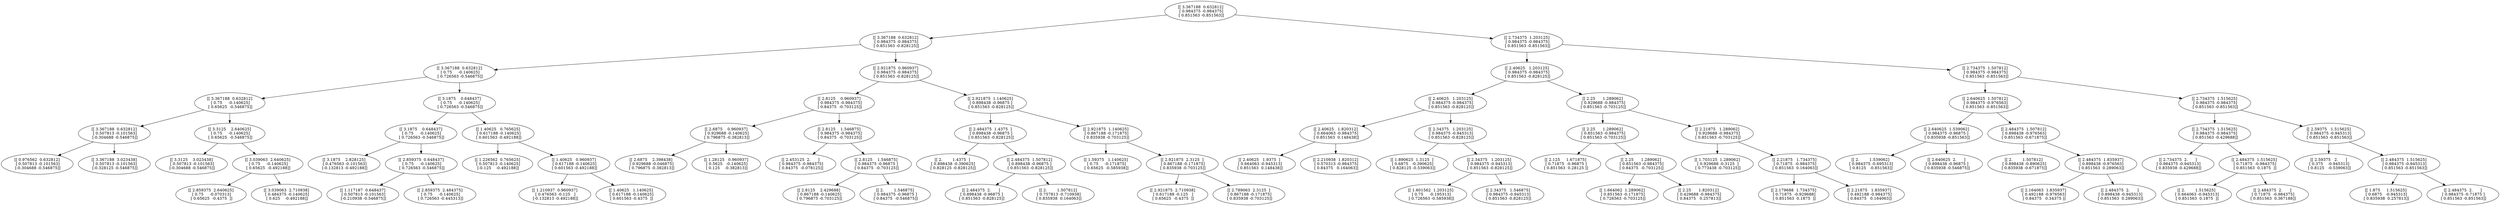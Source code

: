 digraph {
	<littleengine.experimental.bvh.BVH object at 0x7ff80e5e0eb0> [label="[[ 3.367188  0.632812]
 [ 0.984375 -0.984375]
 [ 0.851563 -0.851563]]"]
	<littleengine.experimental.bvh.BVH object at 0x7ff80e5ded70> [label="[[ 3.367188  0.632812]
 [ 0.984375 -0.984375]
 [ 0.851563 -0.828125]]"]
	<littleengine.experimental.bvh.BVH object at 0x7ff80e5e0eb0> -> <littleengine.experimental.bvh.BVH object at 0x7ff80e5ded70>
	<littleengine.experimental.bvh.BVH object at 0x7ff80e5dce20> [label="[[ 3.367188  0.632812]
 [ 0.75     -0.140625]
 [ 0.726563 -0.546875]]"]
	<littleengine.experimental.bvh.BVH object at 0x7ff80e5ded70> -> <littleengine.experimental.bvh.BVH object at 0x7ff80e5dce20>
	<littleengine.experimental.bvh.BVH object at 0x7ff80e5dd420> [label="[[ 3.367188  0.632812]
 [ 0.75     -0.140625]
 [ 0.65625  -0.546875]]"]
	<littleengine.experimental.bvh.BVH object at 0x7ff80e5dce20> -> <littleengine.experimental.bvh.BVH object at 0x7ff80e5dd420>
	<littleengine.experimental.bvh.BVH object at 0x7ff80e5dcfa0> [label="[[ 3.367188  0.632812]
 [ 0.507813 -0.101563]
 [-0.304688 -0.546875]]"]
	<littleengine.experimental.bvh.BVH object at 0x7ff80e5dd420> -> <littleengine.experimental.bvh.BVH object at 0x7ff80e5dcfa0>
	<littleengine.experimental.bvh.BVH object at 0x7ff80e5dc790> [label="[[ 0.976562  0.632812]
 [ 0.507813 -0.101563]
 [-0.304688 -0.546875]]"]
	<littleengine.experimental.bvh.BVH object at 0x7ff80e5dcfa0> -> <littleengine.experimental.bvh.BVH object at 0x7ff80e5dc790>
	<littleengine.experimental.bvh.BVH object at 0x7ff80e5dcf40> [label="[[ 3.367188  3.023438]
 [ 0.507813 -0.101563]
 [-0.328125 -0.546875]]"]
	<littleengine.experimental.bvh.BVH object at 0x7ff80e5dcfa0> -> <littleengine.experimental.bvh.BVH object at 0x7ff80e5dcf40>
	<littleengine.experimental.bvh.BVH object at 0x7ff80e5dd360> [label="[[ 3.3125    2.640625]
 [ 0.75     -0.140625]
 [ 0.65625  -0.546875]]"]
	<littleengine.experimental.bvh.BVH object at 0x7ff80e5dd420> -> <littleengine.experimental.bvh.BVH object at 0x7ff80e5dd360>
	<littleengine.experimental.bvh.BVH object at 0x7ff80e5dd0c0> [label="[[ 3.3125    3.023438]
 [ 0.507813 -0.101563]
 [-0.304688 -0.546875]]"]
	<littleengine.experimental.bvh.BVH object at 0x7ff80e5dd360> -> <littleengine.experimental.bvh.BVH object at 0x7ff80e5dd0c0>
	<littleengine.experimental.bvh.BVH object at 0x7ff80e5dd2a0> [label="[[ 3.039063  2.640625]
 [ 0.75     -0.140625]
 [ 0.65625  -0.492188]]"]
	<littleengine.experimental.bvh.BVH object at 0x7ff80e5dd360> -> <littleengine.experimental.bvh.BVH object at 0x7ff80e5dd2a0>
	<littleengine.experimental.bvh.BVH object at 0x7ff80e5dd180> [label="[[ 2.859375  2.640625]
 [ 0.75     -0.070313]
 [ 0.65625  -0.4375  ]]"]
	<littleengine.experimental.bvh.BVH object at 0x7ff80e5dd2a0> -> <littleengine.experimental.bvh.BVH object at 0x7ff80e5dd180>
	<littleengine.experimental.bvh.BVH object at 0x7ff80e5dd240> [label="[[ 3.039063  2.710938]
 [ 0.484375 -0.140625]
 [ 0.625    -0.492188]]"]
	<littleengine.experimental.bvh.BVH object at 0x7ff80e5dd2a0> -> <littleengine.experimental.bvh.BVH object at 0x7ff80e5dd240>
	<littleengine.experimental.bvh.BVH object at 0x7ff80e5ddc60> [label="[[ 3.1875    0.648437]
 [ 0.75     -0.140625]
 [ 0.726563 -0.546875]]"]
	<littleengine.experimental.bvh.BVH object at 0x7ff80e5dce20> -> <littleengine.experimental.bvh.BVH object at 0x7ff80e5ddc60>
	<littleengine.experimental.bvh.BVH object at 0x7ff80e5dd7e0> [label="[[ 3.1875    0.648437]
 [ 0.75     -0.140625]
 [ 0.726563 -0.546875]]"]
	<littleengine.experimental.bvh.BVH object at 0x7ff80e5ddc60> -> <littleengine.experimental.bvh.BVH object at 0x7ff80e5dd7e0>
	<littleengine.experimental.bvh.BVH object at 0x7ff80e5dd540> [label="[[ 3.1875    2.828125]
 [ 0.476563 -0.101563]
 [-0.132813 -0.492188]]"]
	<littleengine.experimental.bvh.BVH object at 0x7ff80e5dd7e0> -> <littleengine.experimental.bvh.BVH object at 0x7ff80e5dd540>
	<littleengine.experimental.bvh.BVH object at 0x7ff80e5dd720> [label="[[ 2.859375  0.648437]
 [ 0.75     -0.140625]
 [ 0.726563 -0.546875]]"]
	<littleengine.experimental.bvh.BVH object at 0x7ff80e5dd7e0> -> <littleengine.experimental.bvh.BVH object at 0x7ff80e5dd720>
	<littleengine.experimental.bvh.BVH object at 0x7ff80e5dd600> [label="[[ 1.117187  0.648437]
 [ 0.507813 -0.101563]
 [-0.210938 -0.546875]]"]
	<littleengine.experimental.bvh.BVH object at 0x7ff80e5dd720> -> <littleengine.experimental.bvh.BVH object at 0x7ff80e5dd600>
	<littleengine.experimental.bvh.BVH object at 0x7ff80e5dd6c0> [label="[[ 2.859375  2.484375]
 [ 0.75     -0.140625]
 [ 0.726563 -0.445313]]"]
	<littleengine.experimental.bvh.BVH object at 0x7ff80e5dd720> -> <littleengine.experimental.bvh.BVH object at 0x7ff80e5dd6c0>
	<littleengine.experimental.bvh.BVH object at 0x7ff80e5ddba0> [label="[[ 1.40625   0.765625]
 [ 0.617188 -0.140625]
 [ 0.601563 -0.492188]]"]
	<littleengine.experimental.bvh.BVH object at 0x7ff80e5ddc60> -> <littleengine.experimental.bvh.BVH object at 0x7ff80e5ddba0>
	<littleengine.experimental.bvh.BVH object at 0x7ff80e5dd900> [label="[[ 1.226562  0.765625]
 [ 0.507813 -0.140625]
 [-0.125    -0.492188]]"]
	<littleengine.experimental.bvh.BVH object at 0x7ff80e5ddba0> -> <littleengine.experimental.bvh.BVH object at 0x7ff80e5dd900>
	<littleengine.experimental.bvh.BVH object at 0x7ff80e5ddae0> [label="[[ 1.40625   0.960937]
 [ 0.617188 -0.140625]
 [ 0.601563 -0.492188]]"]
	<littleengine.experimental.bvh.BVH object at 0x7ff80e5ddba0> -> <littleengine.experimental.bvh.BVH object at 0x7ff80e5ddae0>
	<littleengine.experimental.bvh.BVH object at 0x7ff80e5dd9c0> [label="[[ 1.210937  0.960937]
 [ 0.476563 -0.125   ]
 [-0.132813 -0.492188]]"]
	<littleengine.experimental.bvh.BVH object at 0x7ff80e5ddae0> -> <littleengine.experimental.bvh.BVH object at 0x7ff80e5dd9c0>
	<littleengine.experimental.bvh.BVH object at 0x7ff80e5dda80> [label="[[ 1.40625   1.140625]
 [ 0.617188 -0.140625]
 [ 0.601563 -0.4375  ]]"]
	<littleengine.experimental.bvh.BVH object at 0x7ff80e5ddae0> -> <littleengine.experimental.bvh.BVH object at 0x7ff80e5dda80>
	<littleengine.experimental.bvh.BVH object at 0x7ff80e5dddb0> [label="[[ 2.921875  0.960937]
 [ 0.984375 -0.984375]
 [ 0.851563 -0.828125]]"]
	<littleengine.experimental.bvh.BVH object at 0x7ff80e5ded70> -> <littleengine.experimental.bvh.BVH object at 0x7ff80e5dddb0>
	<littleengine.experimental.bvh.BVH object at 0x7ff80e5de3e0> [label="[[ 2.8125    0.960937]
 [ 0.984375 -0.984375]
 [ 0.84375  -0.703125]]"]
	<littleengine.experimental.bvh.BVH object at 0x7ff80e5dddb0> -> <littleengine.experimental.bvh.BVH object at 0x7ff80e5de3e0>
	<littleengine.experimental.bvh.BVH object at 0x7ff80e5ddf60> [label="[[ 2.6875    0.960937]
 [ 0.929688 -0.140625]
 [ 0.796875 -0.382813]]"]
	<littleengine.experimental.bvh.BVH object at 0x7ff80e5de3e0> -> <littleengine.experimental.bvh.BVH object at 0x7ff80e5ddf60>
	<littleengine.experimental.bvh.BVH object at 0x7ff80e5dde40> [label="[[ 2.6875    2.398438]
 [ 0.929688 -0.046875]
 [ 0.796875 -0.382813]]"]
	<littleengine.experimental.bvh.BVH object at 0x7ff80e5ddf60> -> <littleengine.experimental.bvh.BVH object at 0x7ff80e5dde40>
	<littleengine.experimental.bvh.BVH object at 0x7ff80e5ddf00> [label="[[ 1.28125   0.960937]
 [ 0.5625   -0.140625]
 [ 0.125    -0.382813]]"]
	<littleengine.experimental.bvh.BVH object at 0x7ff80e5ddf60> -> <littleengine.experimental.bvh.BVH object at 0x7ff80e5ddf00>
	<littleengine.experimental.bvh.BVH object at 0x7ff80e5de320> [label="[[ 2.8125    1.546875]
 [ 0.984375 -0.984375]
 [ 0.84375  -0.703125]]"]
	<littleengine.experimental.bvh.BVH object at 0x7ff80e5de3e0> -> <littleengine.experimental.bvh.BVH object at 0x7ff80e5de320>
	<littleengine.experimental.bvh.BVH object at 0x7ff80e5de080> [label="[[ 2.453125  2.      ]
 [ 0.984375 -0.984375]
 [ 0.84375  -0.078125]]"]
	<littleengine.experimental.bvh.BVH object at 0x7ff80e5de320> -> <littleengine.experimental.bvh.BVH object at 0x7ff80e5de080>
	<littleengine.experimental.bvh.BVH object at 0x7ff80e5de260> [label="[[ 2.8125    1.546875]
 [ 0.984375 -0.96875 ]
 [ 0.84375  -0.703125]]"]
	<littleengine.experimental.bvh.BVH object at 0x7ff80e5de320> -> <littleengine.experimental.bvh.BVH object at 0x7ff80e5de260>
	<littleengine.experimental.bvh.BVH object at 0x7ff80e5de140> [label="[[ 2.8125    2.429688]
 [ 0.867188 -0.140625]
 [ 0.796875 -0.703125]]"]
	<littleengine.experimental.bvh.BVH object at 0x7ff80e5de260> -> <littleengine.experimental.bvh.BVH object at 0x7ff80e5de140>
	<littleengine.experimental.bvh.BVH object at 0x7ff80e5de200> [label="[[ 2.        1.546875]
 [ 0.984375 -0.96875 ]
 [ 0.84375  -0.546875]]"]
	<littleengine.experimental.bvh.BVH object at 0x7ff80e5de260> -> <littleengine.experimental.bvh.BVH object at 0x7ff80e5de200>
	<littleengine.experimental.bvh.BVH object at 0x7ff80e5dec20> [label="[[ 2.921875  1.140625]
 [ 0.898438 -0.96875 ]
 [ 0.851563 -0.828125]]"]
	<littleengine.experimental.bvh.BVH object at 0x7ff80e5dddb0> -> <littleengine.experimental.bvh.BVH object at 0x7ff80e5dec20>
	<littleengine.experimental.bvh.BVH object at 0x7ff80e5de7a0> [label="[[ 2.484375  1.4375  ]
 [ 0.898438 -0.96875 ]
 [ 0.851563 -0.828125]]"]
	<littleengine.experimental.bvh.BVH object at 0x7ff80e5dec20> -> <littleengine.experimental.bvh.BVH object at 0x7ff80e5de7a0>
	<littleengine.experimental.bvh.BVH object at 0x7ff80e5de500> [label="[[ 2.        1.4375  ]
 [ 0.898438 -0.390625]
 [ 0.828125 -0.828125]]"]
	<littleengine.experimental.bvh.BVH object at 0x7ff80e5de7a0> -> <littleengine.experimental.bvh.BVH object at 0x7ff80e5de500>
	<littleengine.experimental.bvh.BVH object at 0x7ff80e5de6e0> [label="[[ 2.484375  1.507812]
 [ 0.898438 -0.96875 ]
 [ 0.851563 -0.828125]]"]
	<littleengine.experimental.bvh.BVH object at 0x7ff80e5de7a0> -> <littleengine.experimental.bvh.BVH object at 0x7ff80e5de6e0>
	<littleengine.experimental.bvh.BVH object at 0x7ff80e5de5c0> [label="[[ 2.484375  2.      ]
 [ 0.898438 -0.96875 ]
 [ 0.851563 -0.828125]]"]
	<littleengine.experimental.bvh.BVH object at 0x7ff80e5de6e0> -> <littleengine.experimental.bvh.BVH object at 0x7ff80e5de5c0>
	<littleengine.experimental.bvh.BVH object at 0x7ff80e5de680> [label="[[ 2.        1.507812]
 [ 0.757813 -0.710938]
 [ 0.835938  0.164063]]"]
	<littleengine.experimental.bvh.BVH object at 0x7ff80e5de6e0> -> <littleengine.experimental.bvh.BVH object at 0x7ff80e5de680>
	<littleengine.experimental.bvh.BVH object at 0x7ff80e5deb60> [label="[[ 2.921875  1.140625]
 [ 0.867188 -0.171875]
 [ 0.835938 -0.703125]]"]
	<littleengine.experimental.bvh.BVH object at 0x7ff80e5dec20> -> <littleengine.experimental.bvh.BVH object at 0x7ff80e5deb60>
	<littleengine.experimental.bvh.BVH object at 0x7ff80e5de8c0> [label="[[ 1.59375   1.140625]
 [ 0.75     -0.171875]
 [ 0.65625  -0.585938]]"]
	<littleengine.experimental.bvh.BVH object at 0x7ff80e5deb60> -> <littleengine.experimental.bvh.BVH object at 0x7ff80e5de8c0>
	<littleengine.experimental.bvh.BVH object at 0x7ff80e5deaa0> [label="[[ 2.921875  2.3125  ]
 [ 0.867188 -0.171875]
 [ 0.835938 -0.703125]]"]
	<littleengine.experimental.bvh.BVH object at 0x7ff80e5deb60> -> <littleengine.experimental.bvh.BVH object at 0x7ff80e5deaa0>
	<littleengine.experimental.bvh.BVH object at 0x7ff80e5de980> [label="[[ 2.921875  2.710938]
 [ 0.617188 -0.125   ]
 [ 0.65625  -0.4375  ]]"]
	<littleengine.experimental.bvh.BVH object at 0x7ff80e5deaa0> -> <littleengine.experimental.bvh.BVH object at 0x7ff80e5de980>
	<littleengine.experimental.bvh.BVH object at 0x7ff80e5dea40> [label="[[ 2.789063  2.3125  ]
 [ 0.867188 -0.171875]
 [ 0.835938 -0.703125]]"]
	<littleengine.experimental.bvh.BVH object at 0x7ff80e5deaa0> -> <littleengine.experimental.bvh.BVH object at 0x7ff80e5dea40>
	<littleengine.experimental.bvh.BVH object at 0x7ff80e5e0df0> [label="[[ 2.734375  1.203125]
 [ 0.984375 -0.984375]
 [ 0.851563 -0.851563]]"]
	<littleengine.experimental.bvh.BVH object at 0x7ff80e5e0eb0> -> <littleengine.experimental.bvh.BVH object at 0x7ff80e5e0df0>
	<littleengine.experimental.bvh.BVH object at 0x7ff80e5dee30> [label="[[ 2.40625   1.203125]
 [ 0.984375 -0.984375]
 [ 0.851563 -0.828125]]"]
	<littleengine.experimental.bvh.BVH object at 0x7ff80e5e0df0> -> <littleengine.experimental.bvh.BVH object at 0x7ff80e5dee30>
	<littleengine.experimental.bvh.BVH object at 0x7ff80e5df460> [label="[[ 2.40625   1.203125]
 [ 0.984375 -0.984375]
 [ 0.851563 -0.828125]]"]
	<littleengine.experimental.bvh.BVH object at 0x7ff80e5dee30> -> <littleengine.experimental.bvh.BVH object at 0x7ff80e5df460>
	<littleengine.experimental.bvh.BVH object at 0x7ff80e5defe0> [label="[[ 2.40625   1.820312]
 [ 0.664063 -0.984375]
 [ 0.851563  0.148438]]"]
	<littleengine.experimental.bvh.BVH object at 0x7ff80e5df460> -> <littleengine.experimental.bvh.BVH object at 0x7ff80e5defe0>
	<littleengine.experimental.bvh.BVH object at 0x7ff80e5deec0> [label="[[ 2.40625   1.9375  ]
 [ 0.664063 -0.945313]
 [ 0.851563  0.148438]]"]
	<littleengine.experimental.bvh.BVH object at 0x7ff80e5defe0> -> <littleengine.experimental.bvh.BVH object at 0x7ff80e5deec0>
	<littleengine.experimental.bvh.BVH object at 0x7ff80e5def80> [label="[[ 2.210938  1.820312]
 [ 0.570313 -0.984375]
 [ 0.84375   0.164063]]"]
	<littleengine.experimental.bvh.BVH object at 0x7ff80e5defe0> -> <littleengine.experimental.bvh.BVH object at 0x7ff80e5def80>
	<littleengine.experimental.bvh.BVH object at 0x7ff80e5df3a0> [label="[[ 2.34375   1.203125]
 [ 0.984375 -0.945313]
 [ 0.851563 -0.828125]]"]
	<littleengine.experimental.bvh.BVH object at 0x7ff80e5df460> -> <littleengine.experimental.bvh.BVH object at 0x7ff80e5df3a0>
	<littleengine.experimental.bvh.BVH object at 0x7ff80e5df100> [label="[[ 1.890625  1.3125  ]
 [ 0.6875   -0.390625]
 [ 0.828125 -0.539063]]"]
	<littleengine.experimental.bvh.BVH object at 0x7ff80e5df3a0> -> <littleengine.experimental.bvh.BVH object at 0x7ff80e5df100>
	<littleengine.experimental.bvh.BVH object at 0x7ff80e5df2e0> [label="[[ 2.34375   1.203125]
 [ 0.984375 -0.945313]
 [ 0.851563 -0.828125]]"]
	<littleengine.experimental.bvh.BVH object at 0x7ff80e5df3a0> -> <littleengine.experimental.bvh.BVH object at 0x7ff80e5df2e0>
	<littleengine.experimental.bvh.BVH object at 0x7ff80e5df1c0> [label="[[ 1.601562  1.203125]
 [ 0.75     -0.195313]
 [ 0.726563 -0.585938]]"]
	<littleengine.experimental.bvh.BVH object at 0x7ff80e5df2e0> -> <littleengine.experimental.bvh.BVH object at 0x7ff80e5df1c0>
	<littleengine.experimental.bvh.BVH object at 0x7ff80e5df280> [label="[[ 2.34375   1.546875]
 [ 0.984375 -0.945313]
 [ 0.851563 -0.828125]]"]
	<littleengine.experimental.bvh.BVH object at 0x7ff80e5df2e0> -> <littleengine.experimental.bvh.BVH object at 0x7ff80e5df280>
	<littleengine.experimental.bvh.BVH object at 0x7ff80e5dfca0> [label="[[ 2.25      1.289062]
 [ 0.929688 -0.984375]
 [ 0.851563 -0.703125]]"]
	<littleengine.experimental.bvh.BVH object at 0x7ff80e5dee30> -> <littleengine.experimental.bvh.BVH object at 0x7ff80e5dfca0>
	<littleengine.experimental.bvh.BVH object at 0x7ff80e5df820> [label="[[ 2.25      1.289062]
 [ 0.851563 -0.984375]
 [ 0.851563 -0.703125]]"]
	<littleengine.experimental.bvh.BVH object at 0x7ff80e5dfca0> -> <littleengine.experimental.bvh.BVH object at 0x7ff80e5df820>
	<littleengine.experimental.bvh.BVH object at 0x7ff80e5df580> [label="[[ 2.125     1.671875]
 [ 0.71875  -0.96875 ]
 [ 0.851563  0.28125 ]]"]
	<littleengine.experimental.bvh.BVH object at 0x7ff80e5df820> -> <littleengine.experimental.bvh.BVH object at 0x7ff80e5df580>
	<littleengine.experimental.bvh.BVH object at 0x7ff80e5df760> [label="[[ 2.25      1.289062]
 [ 0.851563 -0.984375]
 [ 0.84375  -0.703125]]"]
	<littleengine.experimental.bvh.BVH object at 0x7ff80e5df820> -> <littleengine.experimental.bvh.BVH object at 0x7ff80e5df760>
	<littleengine.experimental.bvh.BVH object at 0x7ff80e5df640> [label="[[ 1.664062  1.289062]
 [ 0.851563 -0.171875]
 [ 0.726563 -0.703125]]"]
	<littleengine.experimental.bvh.BVH object at 0x7ff80e5df760> -> <littleengine.experimental.bvh.BVH object at 0x7ff80e5df640>
	<littleengine.experimental.bvh.BVH object at 0x7ff80e5df700> [label="[[ 2.25      1.820312]
 [ 0.429688 -0.984375]
 [ 0.84375   0.257813]]"]
	<littleengine.experimental.bvh.BVH object at 0x7ff80e5df760> -> <littleengine.experimental.bvh.BVH object at 0x7ff80e5df700>
	<littleengine.experimental.bvh.BVH object at 0x7ff80e5dfbe0> [label="[[ 2.21875   1.289062]
 [ 0.929688 -0.984375]
 [ 0.851563 -0.703125]]"]
	<littleengine.experimental.bvh.BVH object at 0x7ff80e5dfca0> -> <littleengine.experimental.bvh.BVH object at 0x7ff80e5dfbe0>
	<littleengine.experimental.bvh.BVH object at 0x7ff80e5df940> [label="[[ 1.703125  1.289062]
 [ 0.929688 -0.3125  ]
 [ 0.773438 -0.703125]]"]
	<littleengine.experimental.bvh.BVH object at 0x7ff80e5dfbe0> -> <littleengine.experimental.bvh.BVH object at 0x7ff80e5df940>
	<littleengine.experimental.bvh.BVH object at 0x7ff80e5dfb20> [label="[[ 2.21875   1.734375]
 [ 0.71875  -0.984375]
 [ 0.851563  0.164063]]"]
	<littleengine.experimental.bvh.BVH object at 0x7ff80e5dfbe0> -> <littleengine.experimental.bvh.BVH object at 0x7ff80e5dfb20>
	<littleengine.experimental.bvh.BVH object at 0x7ff80e5dfa00> [label="[[ 2.179688  1.734375]
 [ 0.71875  -0.929688]
 [ 0.851563  0.1875  ]]"]
	<littleengine.experimental.bvh.BVH object at 0x7ff80e5dfb20> -> <littleengine.experimental.bvh.BVH object at 0x7ff80e5dfa00>
	<littleengine.experimental.bvh.BVH object at 0x7ff80e5dfac0> [label="[[ 2.21875   1.835937]
 [ 0.492188 -0.984375]
 [ 0.84375   0.164063]]"]
	<littleengine.experimental.bvh.BVH object at 0x7ff80e5dfb20> -> <littleengine.experimental.bvh.BVH object at 0x7ff80e5dfac0>
	<littleengine.experimental.bvh.BVH object at 0x7ff80e5dfdf0> [label="[[ 2.734375  1.507812]
 [ 0.984375 -0.984375]
 [ 0.851563 -0.851563]]"]
	<littleengine.experimental.bvh.BVH object at 0x7ff80e5e0df0> -> <littleengine.experimental.bvh.BVH object at 0x7ff80e5dfdf0>
	<littleengine.experimental.bvh.BVH object at 0x7ff80e5e0460> [label="[[ 2.640625  1.507812]
 [ 0.984375 -0.976563]
 [ 0.851563 -0.851563]]"]
	<littleengine.experimental.bvh.BVH object at 0x7ff80e5dfdf0> -> <littleengine.experimental.bvh.BVH object at 0x7ff80e5e0460>
	<littleengine.experimental.bvh.BVH object at 0x7ff80e5dffa0> [label="[[ 2.640625  1.539062]
 [ 0.984375 -0.96875 ]
 [ 0.835938 -0.851563]]"]
	<littleengine.experimental.bvh.BVH object at 0x7ff80e5e0460> -> <littleengine.experimental.bvh.BVH object at 0x7ff80e5dffa0>
	<littleengine.experimental.bvh.BVH object at 0x7ff80e5dfe80> [label="[[ 2.        1.539062]
 [ 0.984375 -0.695313]
 [ 0.8125   -0.851563]]"]
	<littleengine.experimental.bvh.BVH object at 0x7ff80e5dffa0> -> <littleengine.experimental.bvh.BVH object at 0x7ff80e5dfe80>
	<littleengine.experimental.bvh.BVH object at 0x7ff80e5dff40> [label="[[ 2.640625  2.      ]
 [ 0.898438 -0.96875 ]
 [ 0.835938 -0.546875]]"]
	<littleengine.experimental.bvh.BVH object at 0x7ff80e5dffa0> -> <littleengine.experimental.bvh.BVH object at 0x7ff80e5dff40>
	<littleengine.experimental.bvh.BVH object at 0x7ff80e5e03a0> [label="[[ 2.484375  1.507812]
 [ 0.898438 -0.976563]
 [ 0.851563 -0.671875]]"]
	<littleengine.experimental.bvh.BVH object at 0x7ff80e5e0460> -> <littleengine.experimental.bvh.BVH object at 0x7ff80e5e03a0>
	<littleengine.experimental.bvh.BVH object at 0x7ff80e5e0100> [label="[[ 2.        1.507812]
 [ 0.898438 -0.890625]
 [ 0.835938 -0.671875]]"]
	<littleengine.experimental.bvh.BVH object at 0x7ff80e5e03a0> -> <littleengine.experimental.bvh.BVH object at 0x7ff80e5e0100>
	<littleengine.experimental.bvh.BVH object at 0x7ff80e5e02e0> [label="[[ 2.484375  1.835937]
 [ 0.898438 -0.976563]
 [ 0.851563  0.289063]]"]
	<littleengine.experimental.bvh.BVH object at 0x7ff80e5e03a0> -> <littleengine.experimental.bvh.BVH object at 0x7ff80e5e02e0>
	<littleengine.experimental.bvh.BVH object at 0x7ff80e5e01c0> [label="[[ 2.164063  1.835937]
 [ 0.492188 -0.976563]
 [ 0.84375   0.34375 ]]"]
	<littleengine.experimental.bvh.BVH object at 0x7ff80e5e02e0> -> <littleengine.experimental.bvh.BVH object at 0x7ff80e5e01c0>
	<littleengine.experimental.bvh.BVH object at 0x7ff80e5e0280> [label="[[ 2.484375  2.      ]
 [ 0.898438 -0.945313]
 [ 0.851563  0.289063]]"]
	<littleengine.experimental.bvh.BVH object at 0x7ff80e5e02e0> -> <littleengine.experimental.bvh.BVH object at 0x7ff80e5e0280>
	<littleengine.experimental.bvh.BVH object at 0x7ff80e5e0ca0> [label="[[ 2.734375  1.515625]
 [ 0.984375 -0.984375]
 [ 0.851563 -0.851563]]"]
	<littleengine.experimental.bvh.BVH object at 0x7ff80e5dfdf0> -> <littleengine.experimental.bvh.BVH object at 0x7ff80e5e0ca0>
	<littleengine.experimental.bvh.BVH object at 0x7ff80e5e0820> [label="[[ 2.734375  1.515625]
 [ 0.984375 -0.984375]
 [ 0.851563 -0.429688]]"]
	<littleengine.experimental.bvh.BVH object at 0x7ff80e5e0ca0> -> <littleengine.experimental.bvh.BVH object at 0x7ff80e5e0820>
	<littleengine.experimental.bvh.BVH object at 0x7ff80e5e0580> [label="[[ 2.734375  2.      ]
 [ 0.984375 -0.945313]
 [ 0.835938 -0.429688]]"]
	<littleengine.experimental.bvh.BVH object at 0x7ff80e5e0820> -> <littleengine.experimental.bvh.BVH object at 0x7ff80e5e0580>
	<littleengine.experimental.bvh.BVH object at 0x7ff80e5e0760> [label="[[ 2.484375  1.515625]
 [ 0.71875  -0.984375]
 [ 0.851563  0.1875  ]]"]
	<littleengine.experimental.bvh.BVH object at 0x7ff80e5e0820> -> <littleengine.experimental.bvh.BVH object at 0x7ff80e5e0760>
	<littleengine.experimental.bvh.BVH object at 0x7ff80e5e0640> [label="[[ 2.        1.515625]
 [ 0.664063 -0.945313]
 [ 0.851563  0.1875  ]]"]
	<littleengine.experimental.bvh.BVH object at 0x7ff80e5e0760> -> <littleengine.experimental.bvh.BVH object at 0x7ff80e5e0640>
	<littleengine.experimental.bvh.BVH object at 0x7ff80e5e0700> [label="[[ 2.484375  2.      ]
 [ 0.71875  -0.984375]
 [ 0.851563  0.367188]]"]
	<littleengine.experimental.bvh.BVH object at 0x7ff80e5e0760> -> <littleengine.experimental.bvh.BVH object at 0x7ff80e5e0700>
	<littleengine.experimental.bvh.BVH object at 0x7ff80e5e0be0> [label="[[ 2.59375   1.515625]
 [ 0.984375 -0.945313]
 [ 0.851563 -0.851563]]"]
	<littleengine.experimental.bvh.BVH object at 0x7ff80e5e0ca0> -> <littleengine.experimental.bvh.BVH object at 0x7ff80e5e0be0>
	<littleengine.experimental.bvh.BVH object at 0x7ff80e5e0940> [label="[[ 2.59375   2.      ]
 [ 0.375    -0.945313]
 [ 0.8125   -0.539063]]"]
	<littleengine.experimental.bvh.BVH object at 0x7ff80e5e0be0> -> <littleengine.experimental.bvh.BVH object at 0x7ff80e5e0940>
	<littleengine.experimental.bvh.BVH object at 0x7ff80e5e0b20> [label="[[ 2.484375  1.515625]
 [ 0.984375 -0.945313]
 [ 0.851563 -0.851563]]"]
	<littleengine.experimental.bvh.BVH object at 0x7ff80e5e0be0> -> <littleengine.experimental.bvh.BVH object at 0x7ff80e5e0b20>
	<littleengine.experimental.bvh.BVH object at 0x7ff80e5e0a00> [label="[[ 1.875     1.515625]
 [ 0.6875   -0.945313]
 [ 0.835938  0.257813]]"]
	<littleengine.experimental.bvh.BVH object at 0x7ff80e5e0b20> -> <littleengine.experimental.bvh.BVH object at 0x7ff80e5e0a00>
	<littleengine.experimental.bvh.BVH object at 0x7ff80e5e0ac0> [label="[[ 2.484375  2.      ]
 [ 0.984375 -0.71875 ]
 [ 0.851563 -0.851563]]"]
	<littleengine.experimental.bvh.BVH object at 0x7ff80e5e0b20> -> <littleengine.experimental.bvh.BVH object at 0x7ff80e5e0ac0>
}
